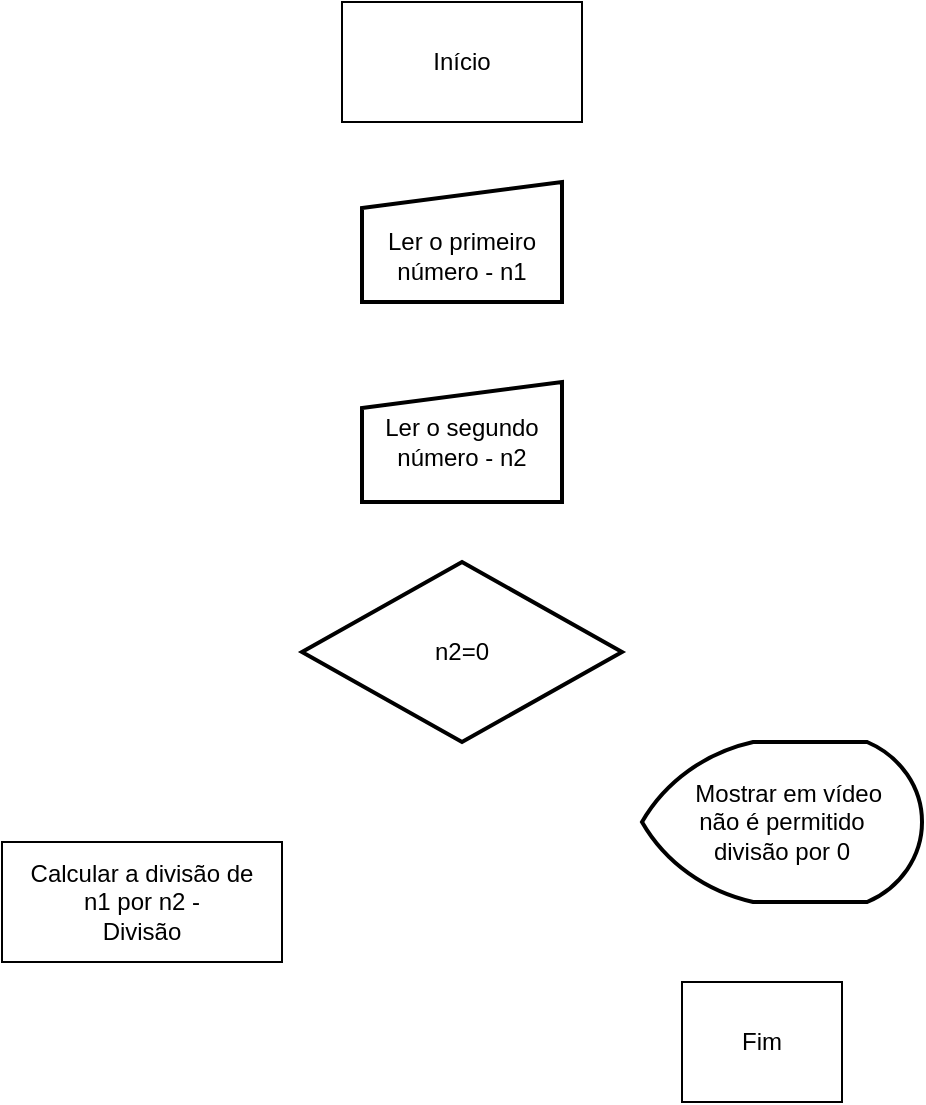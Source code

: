 <mxfile version="21.6.6" type="github">
  <diagram name="Página-1" id="wagzvxXPvPQ6t-FmDGqK">
    <mxGraphModel dx="1114" dy="610" grid="1" gridSize="10" guides="1" tooltips="1" connect="1" arrows="1" fold="1" page="1" pageScale="1" pageWidth="827" pageHeight="1169" math="0" shadow="0">
      <root>
        <mxCell id="0" />
        <mxCell id="1" parent="0" />
        <mxCell id="hhgGqz2qNIXKNzTDPToa-9" value="Início&lt;br&gt;" style="rounded=0;whiteSpace=wrap;html=1;" vertex="1" parent="1">
          <mxGeometry x="420" y="120" width="120" height="60" as="geometry" />
        </mxCell>
        <mxCell id="hhgGqz2qNIXKNzTDPToa-10" value="Fim" style="rounded=0;whiteSpace=wrap;html=1;" vertex="1" parent="1">
          <mxGeometry x="590" y="610" width="80" height="60" as="geometry" />
        </mxCell>
        <mxCell id="hhgGqz2qNIXKNzTDPToa-11" value="&lt;br&gt;Ler o primeiro&lt;br&gt;número - n1" style="html=1;strokeWidth=2;shape=manualInput;whiteSpace=wrap;rounded=1;size=13;arcSize=0;" vertex="1" parent="1">
          <mxGeometry x="430" y="210" width="100" height="60" as="geometry" />
        </mxCell>
        <mxCell id="hhgGqz2qNIXKNzTDPToa-12" value="Ler o segundo número - n2" style="html=1;strokeWidth=2;shape=manualInput;whiteSpace=wrap;rounded=1;size=13;arcSize=0;" vertex="1" parent="1">
          <mxGeometry x="430" y="310" width="100" height="60" as="geometry" />
        </mxCell>
        <mxCell id="hhgGqz2qNIXKNzTDPToa-13" value="n2=0" style="strokeWidth=2;html=1;shape=mxgraph.flowchart.decision;whiteSpace=wrap;" vertex="1" parent="1">
          <mxGeometry x="400" y="400" width="160" height="90" as="geometry" />
        </mxCell>
        <mxCell id="hhgGqz2qNIXKNzTDPToa-15" value="Calcular a divisão de&lt;br&gt;&amp;nbsp;n1 por n2 -&amp;nbsp;&lt;br&gt;Divisão" style="rounded=0;whiteSpace=wrap;html=1;" vertex="1" parent="1">
          <mxGeometry x="250" y="540" width="140" height="60" as="geometry" />
        </mxCell>
        <mxCell id="hhgGqz2qNIXKNzTDPToa-16" value="&amp;nbsp; &amp;nbsp;Mostrar em vídeo&amp;nbsp;&lt;br&gt;não é permitido&lt;br&gt;divisão por 0" style="strokeWidth=2;html=1;shape=mxgraph.flowchart.display;whiteSpace=wrap;" vertex="1" parent="1">
          <mxGeometry x="570" y="490" width="140" height="80" as="geometry" />
        </mxCell>
      </root>
    </mxGraphModel>
  </diagram>
</mxfile>
